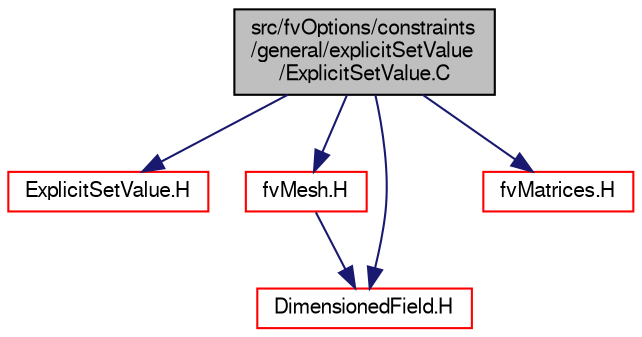 digraph "src/fvOptions/constraints/general/explicitSetValue/ExplicitSetValue.C"
{
  bgcolor="transparent";
  edge [fontname="FreeSans",fontsize="10",labelfontname="FreeSans",labelfontsize="10"];
  node [fontname="FreeSans",fontsize="10",shape=record];
  Node0 [label="src/fvOptions/constraints\l/general/explicitSetValue\l/ExplicitSetValue.C",height=0.2,width=0.4,color="black", fillcolor="grey75", style="filled", fontcolor="black"];
  Node0 -> Node1 [color="midnightblue",fontsize="10",style="solid",fontname="FreeSans"];
  Node1 [label="ExplicitSetValue.H",height=0.2,width=0.4,color="red",URL="$a04598.html"];
  Node0 -> Node258 [color="midnightblue",fontsize="10",style="solid",fontname="FreeSans"];
  Node258 [label="fvMesh.H",height=0.2,width=0.4,color="red",URL="$a03533.html"];
  Node258 -> Node282 [color="midnightblue",fontsize="10",style="solid",fontname="FreeSans"];
  Node282 [label="DimensionedField.H",height=0.2,width=0.4,color="red",URL="$a09410.html"];
  Node0 -> Node304 [color="midnightblue",fontsize="10",style="solid",fontname="FreeSans"];
  Node304 [label="fvMatrices.H",height=0.2,width=0.4,color="red",URL="$a03272.html",tooltip="A special matrix type and solver, designed for finite volume solutions of scalar equations. "];
  Node0 -> Node282 [color="midnightblue",fontsize="10",style="solid",fontname="FreeSans"];
}
